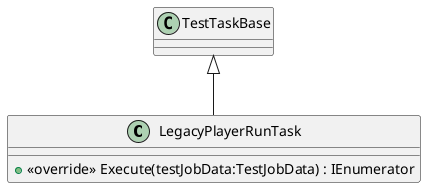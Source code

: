 @startuml
class LegacyPlayerRunTask {
    + <<override>> Execute(testJobData:TestJobData) : IEnumerator
}
TestTaskBase <|-- LegacyPlayerRunTask
@enduml
